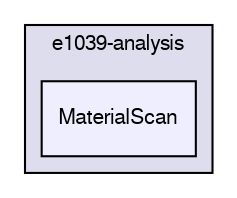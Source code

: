 digraph "/dev/shm/kenichi/update-e1039-doc/e1039-analysis/MaterialScan" {
  bgcolor=transparent;
  compound=true
  node [ fontsize="10", fontname="FreeSans"];
  edge [ labelfontsize="10", labelfontname="FreeSans"];
  subgraph clusterdir_99844dfacebbb87e315d9ca28a232aeb {
    graph [ bgcolor="#ddddee", pencolor="black", label="e1039-analysis" fontname="FreeSans", fontsize="10", URL="dir_99844dfacebbb87e315d9ca28a232aeb.html"]
  dir_bb984602166b948cafcb398f04ccd792 [shape=box, label="MaterialScan", style="filled", fillcolor="#eeeeff", pencolor="black", URL="dir_bb984602166b948cafcb398f04ccd792.html"];
  }
}
